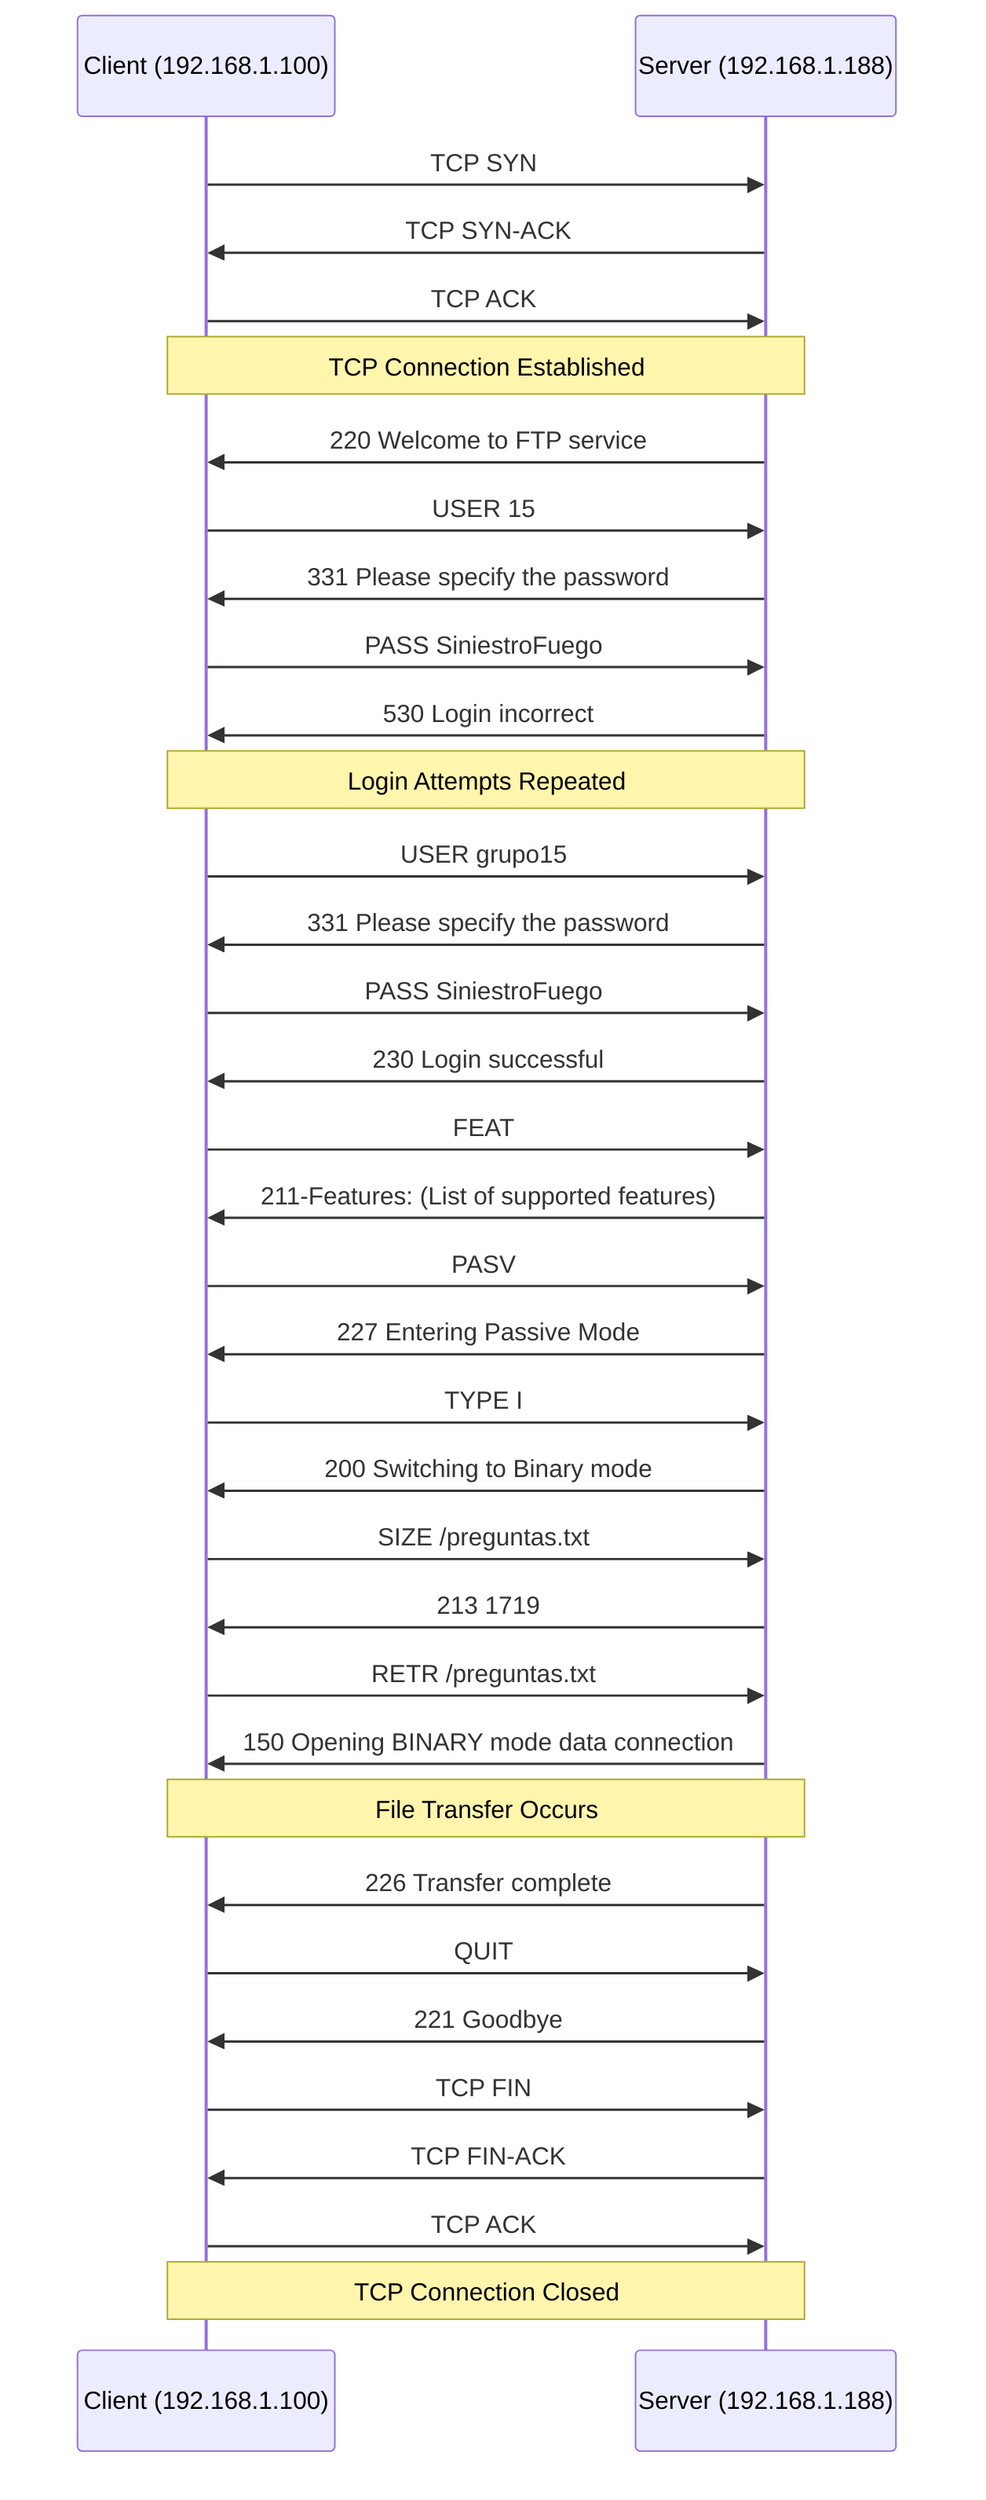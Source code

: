 sequenceDiagram
    participant Client as Client (192.168.1.100)
    participant Server as Server (192.168.1.188)
    
    Client->>Server: TCP SYN
    Server->>Client: TCP SYN-ACK
    Client->>Server: TCP ACK
    Note over Client,Server: TCP Connection Established
    
    Server->>Client: 220 Welcome to FTP service
    Client->>Server: USER 15
    Server->>Client: 331 Please specify the password
    Client->>Server: PASS SiniestroFuego
    Server->>Client: 530 Login incorrect
    
    Note over Client,Server: Login Attempts Repeated
    
    Client->>Server: USER grupo15
    Server->>Client: 331 Please specify the password
    Client->>Server: PASS SiniestroFuego
    Server->>Client: 230 Login successful
    
    Client->>Server: FEAT
    Server->>Client: 211-Features: (List of supported features)
    
    Client->>Server: PASV
    Server->>Client: 227 Entering Passive Mode
    
    Client->>Server: TYPE I
    Server->>Client: 200 Switching to Binary mode
    
    Client->>Server: SIZE /preguntas.txt
    Server->>Client: 213 1719
    
    Client->>Server: RETR /preguntas.txt
    Server->>Client: 150 Opening BINARY mode data connection
    Note over Client,Server: File Transfer Occurs
    Server->>Client: 226 Transfer complete
    
    Client->>Server: QUIT
    Server->>Client: 221 Goodbye
    
    Client->>Server: TCP FIN
    Server->>Client: TCP FIN-ACK
    Client->>Server: TCP ACK
    Note over Client,Server: TCP Connection Closed